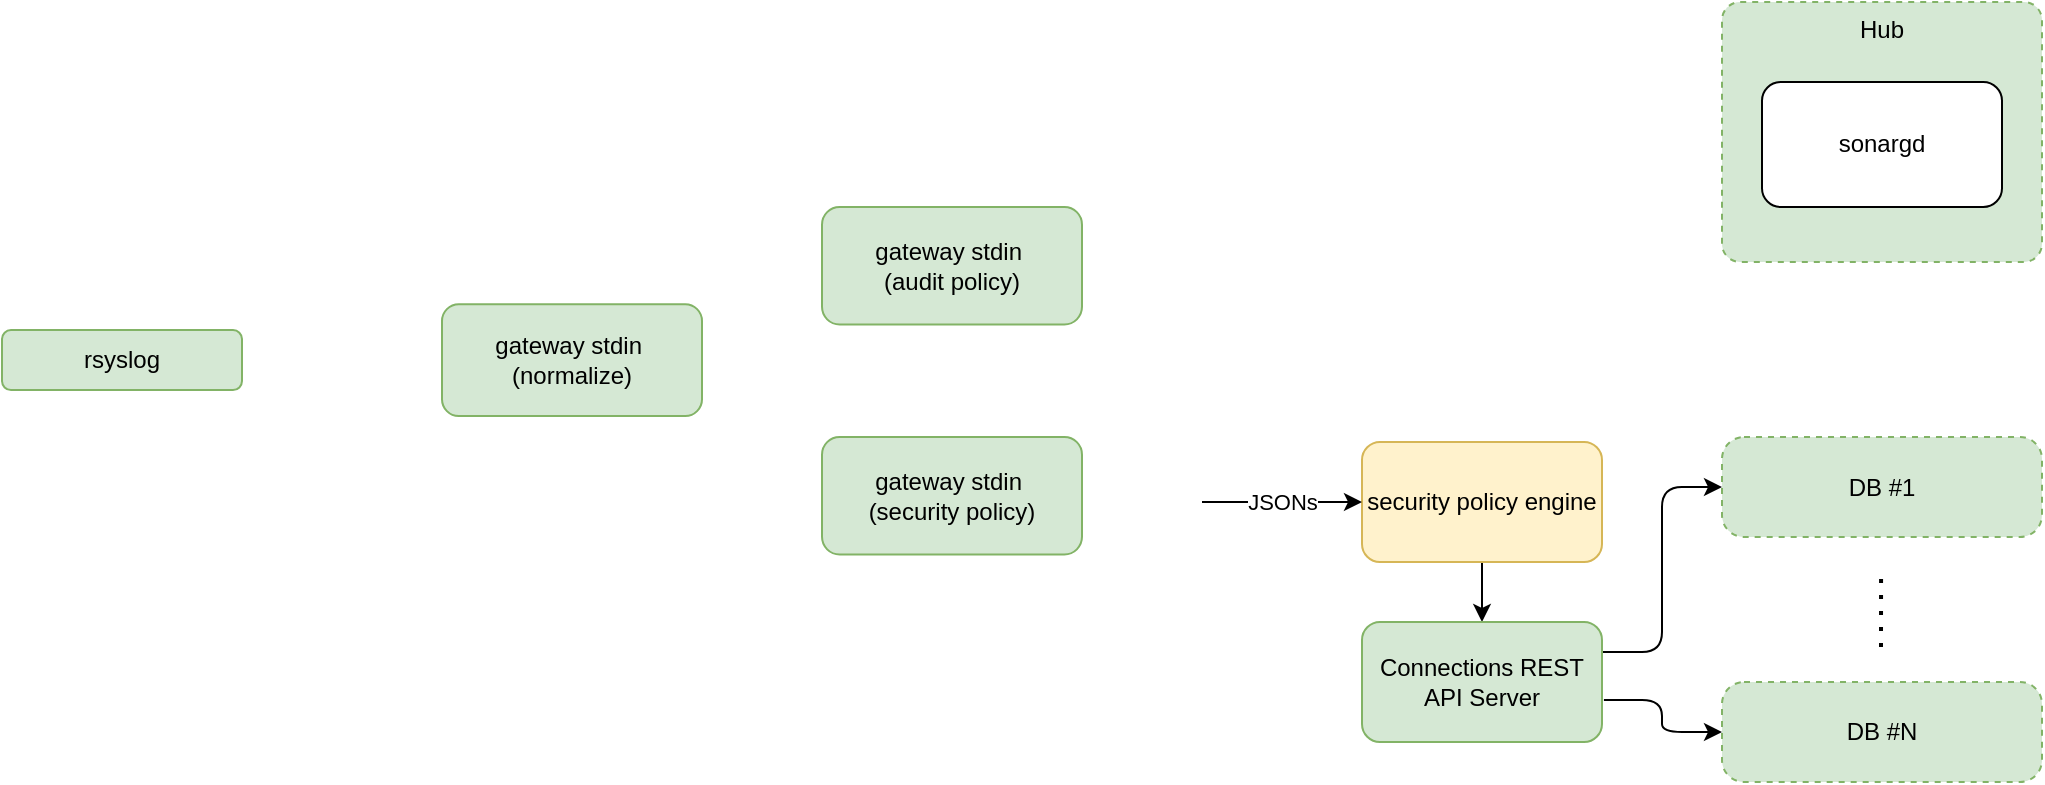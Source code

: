 <mxfile>
    <diagram id="DWkF08IwwGBSJg6NdOfJ" name="Page-1">
        <mxGraphModel dx="605" dy="579" grid="1" gridSize="10" guides="1" tooltips="1" connect="1" arrows="1" fold="1" page="1" pageScale="1" pageWidth="850" pageHeight="1100" math="0" shadow="0">
            <root>
                <mxCell id="0"/>
                <mxCell id="1" parent="0"/>
                <mxCell id="6" value="gateway stdin&amp;nbsp;&lt;div&gt;(normalize)&lt;/div&gt;" style="rounded=1;whiteSpace=wrap;html=1;fillColor=#d5e8d4;strokeColor=#82b366;verticalAlign=middle;" vertex="1" parent="1">
                    <mxGeometry x="670" y="341.09" width="130" height="55.94" as="geometry"/>
                </mxCell>
                <mxCell id="8" value="rsyslog" style="rounded=1;whiteSpace=wrap;html=1;fillColor=#d5e8d4;strokeColor=#82b366;" vertex="1" parent="1">
                    <mxGeometry x="450" y="354.06" width="120" height="30" as="geometry"/>
                </mxCell>
                <mxCell id="14" value="Hub" style="rounded=1;whiteSpace=wrap;html=1;arcSize=7;verticalAlign=top;dashed=1;fillColor=#d5e8d4;strokeColor=#82b366;" vertex="1" parent="1">
                    <mxGeometry x="1310" y="190" width="160" height="130" as="geometry"/>
                </mxCell>
                <mxCell id="15" value="sonargd" style="rounded=1;whiteSpace=wrap;html=1;" vertex="1" parent="1">
                    <mxGeometry x="1330" y="230" width="120" height="62.5" as="geometry"/>
                </mxCell>
                <mxCell id="16" style="edgeStyle=orthogonalEdgeStyle;html=1;exitX=1;exitY=0.25;exitDx=0;exitDy=0;entryX=0;entryY=0.5;entryDx=0;entryDy=0;" edge="1" parent="1" source="24" target="18">
                    <mxGeometry relative="1" as="geometry">
                        <mxPoint x="1290" y="515" as="sourcePoint"/>
                        <mxPoint x="1340" y="432.5" as="targetPoint"/>
                    </mxGeometry>
                </mxCell>
                <mxCell id="17" style="edgeStyle=orthogonalEdgeStyle;html=1;entryX=0;entryY=0.5;entryDx=0;entryDy=0;exitX=1.008;exitY=0.65;exitDx=0;exitDy=0;exitPerimeter=0;" edge="1" parent="1" source="24" target="19">
                    <mxGeometry relative="1" as="geometry">
                        <mxPoint x="1290" y="545" as="sourcePoint"/>
                        <mxPoint x="1340" y="555" as="targetPoint"/>
                    </mxGeometry>
                </mxCell>
                <mxCell id="18" value="DB #1" style="rounded=1;whiteSpace=wrap;html=1;arcSize=22;verticalAlign=middle;dashed=1;fillColor=#d5e8d4;strokeColor=#82b366;" vertex="1" parent="1">
                    <mxGeometry x="1310" y="407.5" width="160" height="50" as="geometry"/>
                </mxCell>
                <mxCell id="19" value="DB #N" style="rounded=1;whiteSpace=wrap;html=1;arcSize=22;verticalAlign=middle;dashed=1;fillColor=#d5e8d4;strokeColor=#82b366;" vertex="1" parent="1">
                    <mxGeometry x="1310" y="530" width="160" height="50" as="geometry"/>
                </mxCell>
                <mxCell id="20" value="" style="endArrow=none;dashed=1;html=1;dashPattern=1 3;strokeWidth=2;fillColor=#fff2cc;strokeColor=#000000;" edge="1" parent="1">
                    <mxGeometry width="50" height="50" relative="1" as="geometry">
                        <mxPoint x="1389.5" y="512.5" as="sourcePoint"/>
                        <mxPoint x="1389.54" y="475" as="targetPoint"/>
                    </mxGeometry>
                </mxCell>
                <mxCell id="22" style="edgeStyle=none;html=1;exitX=0.5;exitY=1;exitDx=0;exitDy=0;entryX=0.5;entryY=0;entryDx=0;entryDy=0;" edge="1" parent="1" source="23" target="24">
                    <mxGeometry relative="1" as="geometry"/>
                </mxCell>
                <mxCell id="23" value="security policy engine" style="rounded=1;whiteSpace=wrap;html=1;fillColor=#fff2cc;strokeColor=#d6b656;" vertex="1" parent="1">
                    <mxGeometry x="1130" y="410" width="120" height="60" as="geometry"/>
                </mxCell>
                <mxCell id="24" value="Connections REST API Server" style="rounded=1;whiteSpace=wrap;html=1;fillColor=#d5e8d4;strokeColor=#82b366;" vertex="1" parent="1">
                    <mxGeometry x="1130" y="500" width="120" height="60" as="geometry"/>
                </mxCell>
                <mxCell id="28" value="gateway stdin&amp;nbsp;&lt;div&gt;(audit policy)&lt;/div&gt;" style="rounded=1;whiteSpace=wrap;html=1;fillColor=#d5e8d4;strokeColor=#82b366;" vertex="1" parent="1">
                    <mxGeometry x="860" y="292.5" width="130" height="58.75" as="geometry"/>
                </mxCell>
                <mxCell id="30" value="JSONs" style="edgeStyle=none;html=1;exitX=1;exitY=0.5;exitDx=0;exitDy=0;entryX=0;entryY=0.5;entryDx=0;entryDy=0;" edge="1" parent="1" target="23">
                    <mxGeometry relative="1" as="geometry">
                        <mxPoint x="1050" y="440" as="sourcePoint"/>
                    </mxGeometry>
                </mxCell>
                <mxCell id="35" value="gateway stdin&amp;nbsp;&lt;div&gt;(security policy)&lt;/div&gt;" style="rounded=1;whiteSpace=wrap;html=1;fillColor=#d5e8d4;strokeColor=#82b366;" vertex="1" parent="1">
                    <mxGeometry x="860" y="407.5" width="130" height="58.75" as="geometry"/>
                </mxCell>
            </root>
        </mxGraphModel>
    </diagram>
</mxfile>